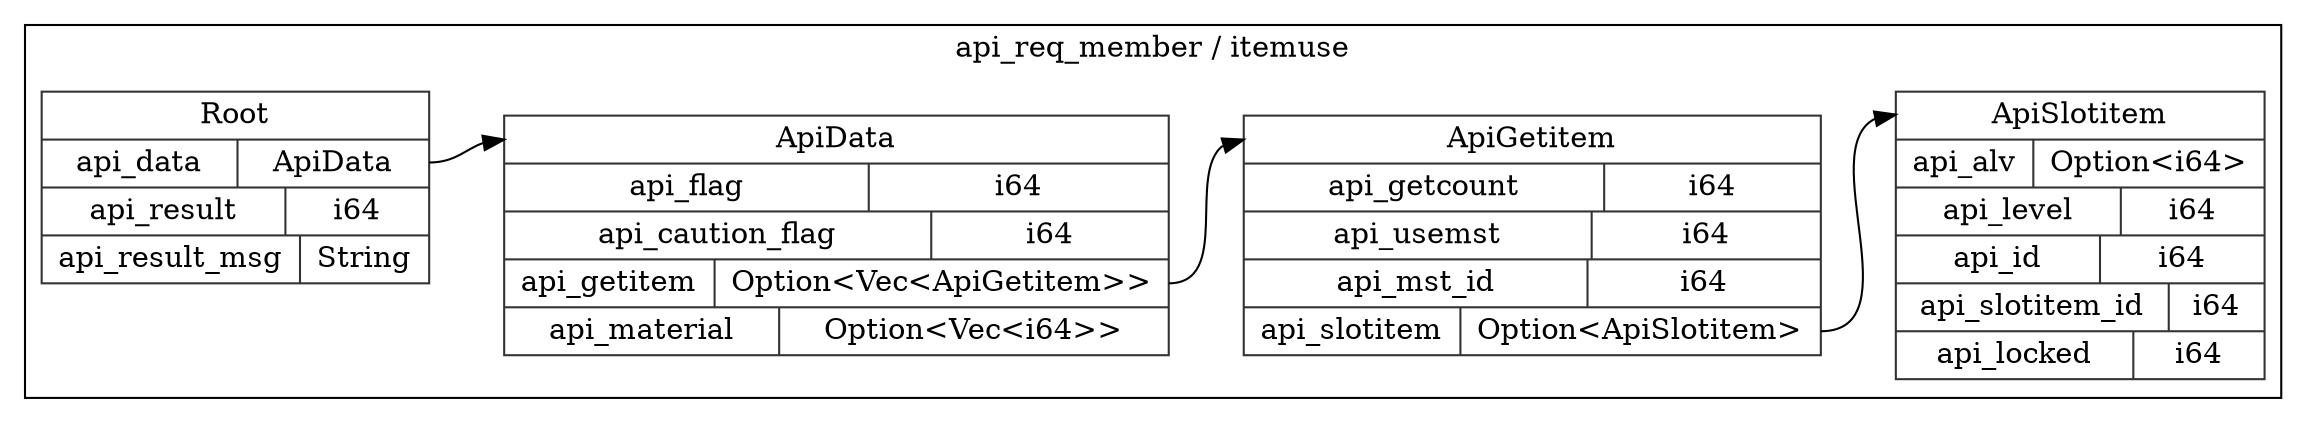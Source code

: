digraph {
  rankdir=LR;
  subgraph cluster_0 {
    label="api_req_member / itemuse";
    node [style="filled", color=white, style="solid", color=gray20];
    api_req_member__itemuse__Root [label="<Root> Root  | { api_data | <api_data> ApiData } | { api_result | <api_result> i64 } | { api_result_msg | <api_result_msg> String }", shape=record];
    api_req_member__itemuse__ApiData;
    api_req_member__itemuse__Root:api_data:e -> api_req_member__itemuse__ApiData:ApiData:w;
    api_req_member__itemuse__ApiSlotitem [label="<ApiSlotitem> ApiSlotitem  | { api_alv | <api_alv> Option\<i64\> } | { api_level | <api_level> i64 } | { api_id | <api_id> i64 } | { api_slotitem_id | <api_slotitem_id> i64 } | { api_locked | <api_locked> i64 }", shape=record];
    api_req_member__itemuse__ApiData [label="<ApiData> ApiData  | { api_flag | <api_flag> i64 } | { api_caution_flag | <api_caution_flag> i64 } | { api_getitem | <api_getitem> Option\<Vec\<ApiGetitem\>\> } | { api_material | <api_material> Option\<Vec\<i64\>\> }", shape=record];
    api_req_member__itemuse__ApiGetitem;
    api_req_member__itemuse__ApiData:api_getitem:e -> api_req_member__itemuse__ApiGetitem:ApiGetitem:w;
    api_req_member__itemuse__ApiGetitem [label="<ApiGetitem> ApiGetitem  | { api_getcount | <api_getcount> i64 } | { api_usemst | <api_usemst> i64 } | { api_mst_id | <api_mst_id> i64 } | { api_slotitem | <api_slotitem> Option\<ApiSlotitem\> }", shape=record];
    api_req_member__itemuse__ApiGetitem:api_slotitem:e -> api_req_member__itemuse__ApiSlotitem:ApiSlotitem:w;
  }
}
